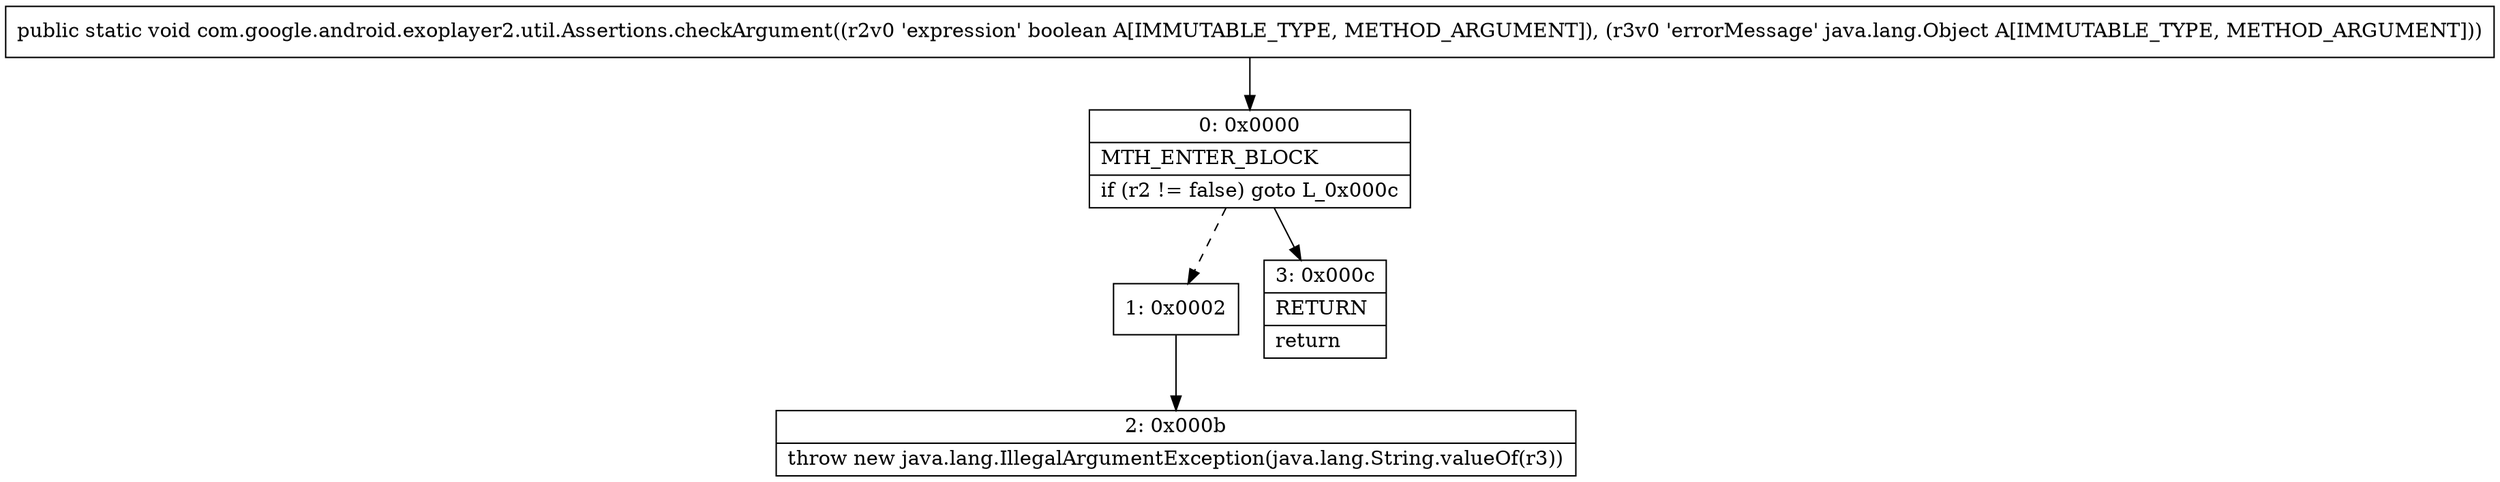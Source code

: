 digraph "CFG forcom.google.android.exoplayer2.util.Assertions.checkArgument(ZLjava\/lang\/Object;)V" {
Node_0 [shape=record,label="{0\:\ 0x0000|MTH_ENTER_BLOCK\l|if (r2 != false) goto L_0x000c\l}"];
Node_1 [shape=record,label="{1\:\ 0x0002}"];
Node_2 [shape=record,label="{2\:\ 0x000b|throw new java.lang.IllegalArgumentException(java.lang.String.valueOf(r3))\l}"];
Node_3 [shape=record,label="{3\:\ 0x000c|RETURN\l|return\l}"];
MethodNode[shape=record,label="{public static void com.google.android.exoplayer2.util.Assertions.checkArgument((r2v0 'expression' boolean A[IMMUTABLE_TYPE, METHOD_ARGUMENT]), (r3v0 'errorMessage' java.lang.Object A[IMMUTABLE_TYPE, METHOD_ARGUMENT])) }"];
MethodNode -> Node_0;
Node_0 -> Node_1[style=dashed];
Node_0 -> Node_3;
Node_1 -> Node_2;
}

